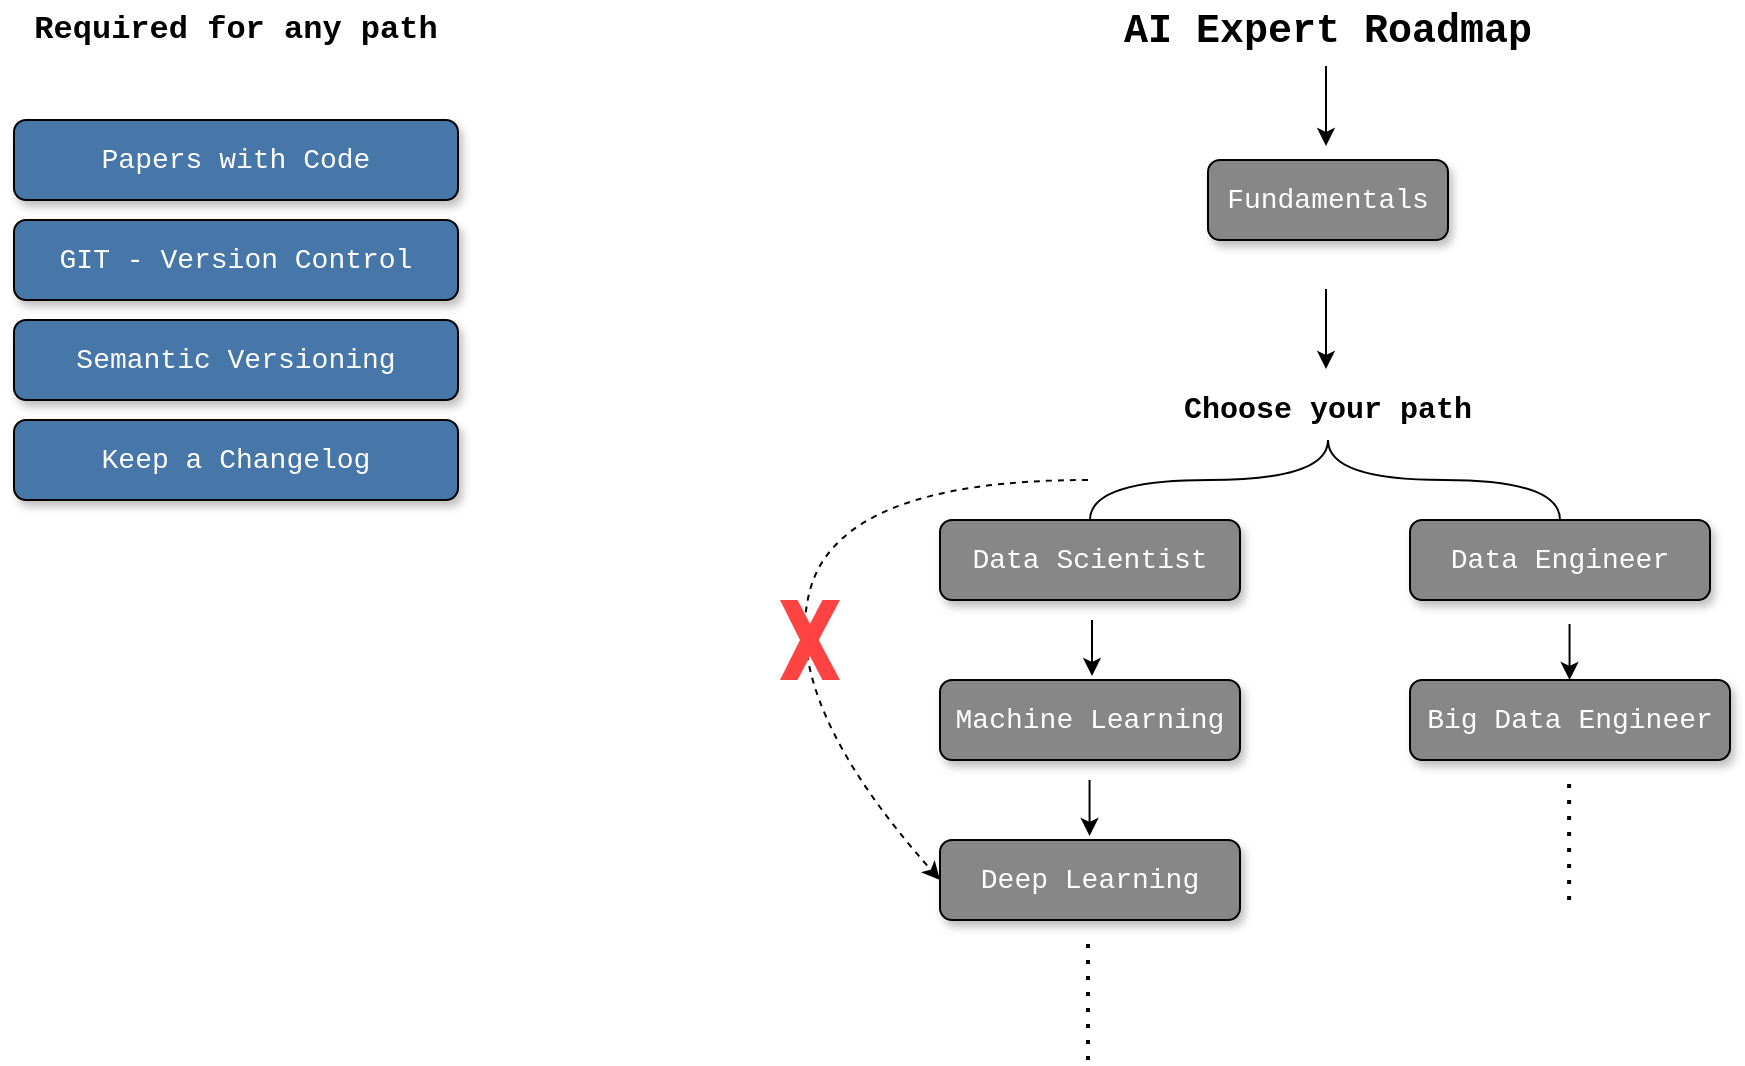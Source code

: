 <mxfile version="22.0.0" type="device">
  <diagram name="Page-1" id="LzvXb9AlmYHPgWQbYgiG">
    <mxGraphModel dx="1736" dy="476" grid="1" gridSize="10" guides="1" tooltips="1" connect="1" arrows="1" fold="1" page="1" pageScale="1" pageWidth="827" pageHeight="1169" math="0" shadow="0">
      <root>
        <mxCell id="0" />
        <mxCell id="1" parent="0" />
        <mxCell id="A__vyKCjpWXRps_UmrwZ-1" value="AI Expert Roadmap" style="text;html=1;strokeColor=none;fillColor=none;align=center;verticalAlign=middle;whiteSpace=wrap;rounded=0;fontFamily=Courier New;fontStyle=1;fontSize=20;" parent="1" vertex="1">
          <mxGeometry x="296" y="420" width="236" height="30" as="geometry" />
        </mxCell>
        <mxCell id="A__vyKCjpWXRps_UmrwZ-3" value="&lt;font style=&quot;font-size: 14px;&quot;&gt;Fundamentals&lt;/font&gt;" style="rounded=1;whiteSpace=wrap;html=1;fontFamily=Courier New;fontColor=#ffffff;fillColor=#878787;shadow=1;" parent="1" vertex="1">
          <mxGeometry x="354" y="500" width="120" height="40" as="geometry" />
        </mxCell>
        <mxCell id="A__vyKCjpWXRps_UmrwZ-5" value="" style="endArrow=classic;html=1;rounded=0;" parent="1" edge="1">
          <mxGeometry width="50" height="50" relative="1" as="geometry">
            <mxPoint x="413" y="453" as="sourcePoint" />
            <mxPoint x="413" y="493" as="targetPoint" />
          </mxGeometry>
        </mxCell>
        <mxCell id="7ke-m8eKvn7mVZnpCPq6-4" style="edgeStyle=orthogonalEdgeStyle;orthogonalLoop=1;jettySize=auto;html=1;exitX=0.5;exitY=1;exitDx=0;exitDy=0;entryX=0.5;entryY=0;entryDx=0;entryDy=0;curved=1;endArrow=none;endFill=0;" parent="1" source="A__vyKCjpWXRps_UmrwZ-6" target="A__vyKCjpWXRps_UmrwZ-9" edge="1">
          <mxGeometry relative="1" as="geometry" />
        </mxCell>
        <mxCell id="7ke-m8eKvn7mVZnpCPq6-5" style="edgeStyle=orthogonalEdgeStyle;orthogonalLoop=1;jettySize=auto;html=1;exitX=0.5;exitY=1;exitDx=0;exitDy=0;entryX=0.5;entryY=0;entryDx=0;entryDy=0;curved=1;endArrow=none;endFill=0;" parent="1" source="A__vyKCjpWXRps_UmrwZ-6" target="A__vyKCjpWXRps_UmrwZ-8" edge="1">
          <mxGeometry relative="1" as="geometry" />
        </mxCell>
        <mxCell id="A__vyKCjpWXRps_UmrwZ-6" value="Choose your path" style="text;html=1;strokeColor=none;fillColor=none;align=center;verticalAlign=middle;whiteSpace=wrap;rounded=0;fontFamily=Courier New;fontStyle=1;fontSize=15;" parent="1" vertex="1">
          <mxGeometry x="332" y="610" width="164" height="30" as="geometry" />
        </mxCell>
        <mxCell id="A__vyKCjpWXRps_UmrwZ-7" value="" style="endArrow=classic;html=1;rounded=0;" parent="1" edge="1">
          <mxGeometry width="50" height="50" relative="1" as="geometry">
            <mxPoint x="413" y="564.5" as="sourcePoint" />
            <mxPoint x="413" y="604.5" as="targetPoint" />
          </mxGeometry>
        </mxCell>
        <mxCell id="A__vyKCjpWXRps_UmrwZ-8" value="&lt;font style=&quot;font-size: 14px;&quot;&gt;Data Scientist&lt;/font&gt;" style="rounded=1;whiteSpace=wrap;html=1;fontFamily=Courier New;fontColor=#ffffff;fillColor=#878787;shadow=1;" parent="1" vertex="1">
          <mxGeometry x="220" y="680" width="150" height="40" as="geometry" />
        </mxCell>
        <mxCell id="A__vyKCjpWXRps_UmrwZ-9" value="&lt;font style=&quot;font-size: 14px;&quot;&gt;Data Engineer&lt;/font&gt;" style="rounded=1;whiteSpace=wrap;html=1;fontFamily=Courier New;fontColor=#ffffff;fillColor=#878787;shadow=1;" parent="1" vertex="1">
          <mxGeometry x="455" y="680" width="150" height="40" as="geometry" />
        </mxCell>
        <mxCell id="A__vyKCjpWXRps_UmrwZ-16" value="&lt;font style=&quot;font-size: 14px;&quot;&gt;Machine Learning&lt;/font&gt;" style="rounded=1;whiteSpace=wrap;html=1;fontFamily=Courier New;fontColor=#ffffff;fillColor=#878787;shadow=1;" parent="1" vertex="1">
          <mxGeometry x="220" y="760" width="150" height="40" as="geometry" />
        </mxCell>
        <mxCell id="A__vyKCjpWXRps_UmrwZ-17" value="&lt;font style=&quot;font-size: 14px;&quot;&gt;Deep Learning&lt;/font&gt;" style="rounded=1;whiteSpace=wrap;html=1;fontFamily=Courier New;fontColor=#ffffff;fillColor=#878787;shadow=1;" parent="1" vertex="1">
          <mxGeometry x="220" y="840" width="150" height="40" as="geometry" />
        </mxCell>
        <mxCell id="A__vyKCjpWXRps_UmrwZ-18" value="" style="endArrow=classic;html=1;rounded=0;" parent="1" edge="1">
          <mxGeometry width="50" height="50" relative="1" as="geometry">
            <mxPoint x="296" y="730" as="sourcePoint" />
            <mxPoint x="296" y="758" as="targetPoint" />
          </mxGeometry>
        </mxCell>
        <mxCell id="A__vyKCjpWXRps_UmrwZ-19" value="" style="endArrow=classic;html=1;rounded=0;" parent="1" edge="1">
          <mxGeometry width="50" height="50" relative="1" as="geometry">
            <mxPoint x="294.78" y="810" as="sourcePoint" />
            <mxPoint x="294.78" y="838" as="targetPoint" />
          </mxGeometry>
        </mxCell>
        <mxCell id="A__vyKCjpWXRps_UmrwZ-20" value="&lt;font style=&quot;font-size: 14px;&quot;&gt;Big Data Engineer&lt;/font&gt;" style="rounded=1;whiteSpace=wrap;html=1;fontFamily=Courier New;fontColor=#ffffff;fillColor=#878787;shadow=1;" parent="1" vertex="1">
          <mxGeometry x="455" y="760" width="160" height="40" as="geometry" />
        </mxCell>
        <mxCell id="A__vyKCjpWXRps_UmrwZ-21" value="" style="endArrow=classic;html=1;rounded=0;" parent="1" edge="1">
          <mxGeometry width="50" height="50" relative="1" as="geometry">
            <mxPoint x="534.78" y="732" as="sourcePoint" />
            <mxPoint x="534.78" y="760" as="targetPoint" />
          </mxGeometry>
        </mxCell>
        <mxCell id="A__vyKCjpWXRps_UmrwZ-22" value="" style="endArrow=none;dashed=1;html=1;dashPattern=1 3;strokeWidth=2;rounded=0;" parent="1" edge="1">
          <mxGeometry width="50" height="50" relative="1" as="geometry">
            <mxPoint x="294" y="950" as="sourcePoint" />
            <mxPoint x="294" y="890" as="targetPoint" />
          </mxGeometry>
        </mxCell>
        <mxCell id="A__vyKCjpWXRps_UmrwZ-23" value="" style="endArrow=none;dashed=1;html=1;dashPattern=1 3;strokeWidth=2;rounded=0;" parent="1" edge="1">
          <mxGeometry width="50" height="50" relative="1" as="geometry">
            <mxPoint x="534.55" y="870" as="sourcePoint" />
            <mxPoint x="534.55" y="810" as="targetPoint" />
          </mxGeometry>
        </mxCell>
        <mxCell id="A__vyKCjpWXRps_UmrwZ-24" value="" style="curved=1;endArrow=classic;html=1;rounded=0;entryX=0;entryY=0.5;entryDx=0;entryDy=0;dashed=1;" parent="1" target="A__vyKCjpWXRps_UmrwZ-17" edge="1">
          <mxGeometry width="50" height="50" relative="1" as="geometry">
            <mxPoint x="294" y="660" as="sourcePoint" />
            <mxPoint x="130" y="750" as="targetPoint" />
            <Array as="points">
              <mxPoint x="170" y="660" />
              <mxPoint x="140" y="770" />
            </Array>
          </mxGeometry>
        </mxCell>
        <mxCell id="A__vyKCjpWXRps_UmrwZ-25" value="" style="verticalLabelPosition=bottom;verticalAlign=top;html=1;shape=mxgraph.basic.x;fillColor=#ff4242;strokeColor=none;" parent="1" vertex="1">
          <mxGeometry x="140" y="720" width="30" height="40" as="geometry" />
        </mxCell>
        <mxCell id="A__vyKCjpWXRps_UmrwZ-27" value="Required for any path" style="text;html=1;strokeColor=none;fillColor=none;align=center;verticalAlign=middle;whiteSpace=wrap;rounded=0;fontFamily=Courier New;fontStyle=1;fontSize=16;" parent="1" vertex="1">
          <mxGeometry x="-250" y="420" width="236" height="30" as="geometry" />
        </mxCell>
        <UserObject label="&lt;font style=&quot;font-size: 14px;&quot;&gt;Papers with Code&lt;/font&gt;" link="https://paperswithcode.com/" linkTarget="_blank" id="A__vyKCjpWXRps_UmrwZ-28">
          <mxCell style="rounded=1;whiteSpace=wrap;html=1;fontFamily=Courier New;fontColor=#ffffff;fillColor=#4776a9;shadow=1;" parent="1" vertex="1">
            <mxGeometry x="-243" y="480" width="222" height="40" as="geometry" />
          </mxCell>
        </UserObject>
        <UserObject label="&lt;font style=&quot;font-size: 14px;&quot;&gt;GIT - Version Control&lt;/font&gt;" link="https://git-scm.com/" linkTarget="_blank" id="A__vyKCjpWXRps_UmrwZ-29">
          <mxCell style="rounded=1;whiteSpace=wrap;html=1;fontFamily=Courier New;fontColor=#ffffff;fillColor=#4776a9;shadow=1;" parent="1" vertex="1">
            <mxGeometry x="-243" y="530" width="222" height="40" as="geometry" />
          </mxCell>
        </UserObject>
        <mxCell id="A__vyKCjpWXRps_UmrwZ-30" value="&lt;font style=&quot;font-size: 14px;&quot;&gt;Semantic Versioning&lt;/font&gt;" style="rounded=1;whiteSpace=wrap;html=1;fontFamily=Courier New;fontColor=#ffffff;fillColor=#4776a9;shadow=1;" parent="1" vertex="1">
          <mxGeometry x="-243" y="580" width="222" height="40" as="geometry" />
        </mxCell>
        <mxCell id="A__vyKCjpWXRps_UmrwZ-31" value="&lt;font style=&quot;font-size: 14px;&quot;&gt;Keep a Changelog&lt;/font&gt;" style="rounded=1;whiteSpace=wrap;html=1;fontFamily=Courier New;fontColor=#ffffff;fillColor=#4776a9;shadow=1;" parent="1" vertex="1">
          <mxGeometry x="-243" y="630" width="222" height="40" as="geometry" />
        </mxCell>
      </root>
    </mxGraphModel>
  </diagram>
</mxfile>
